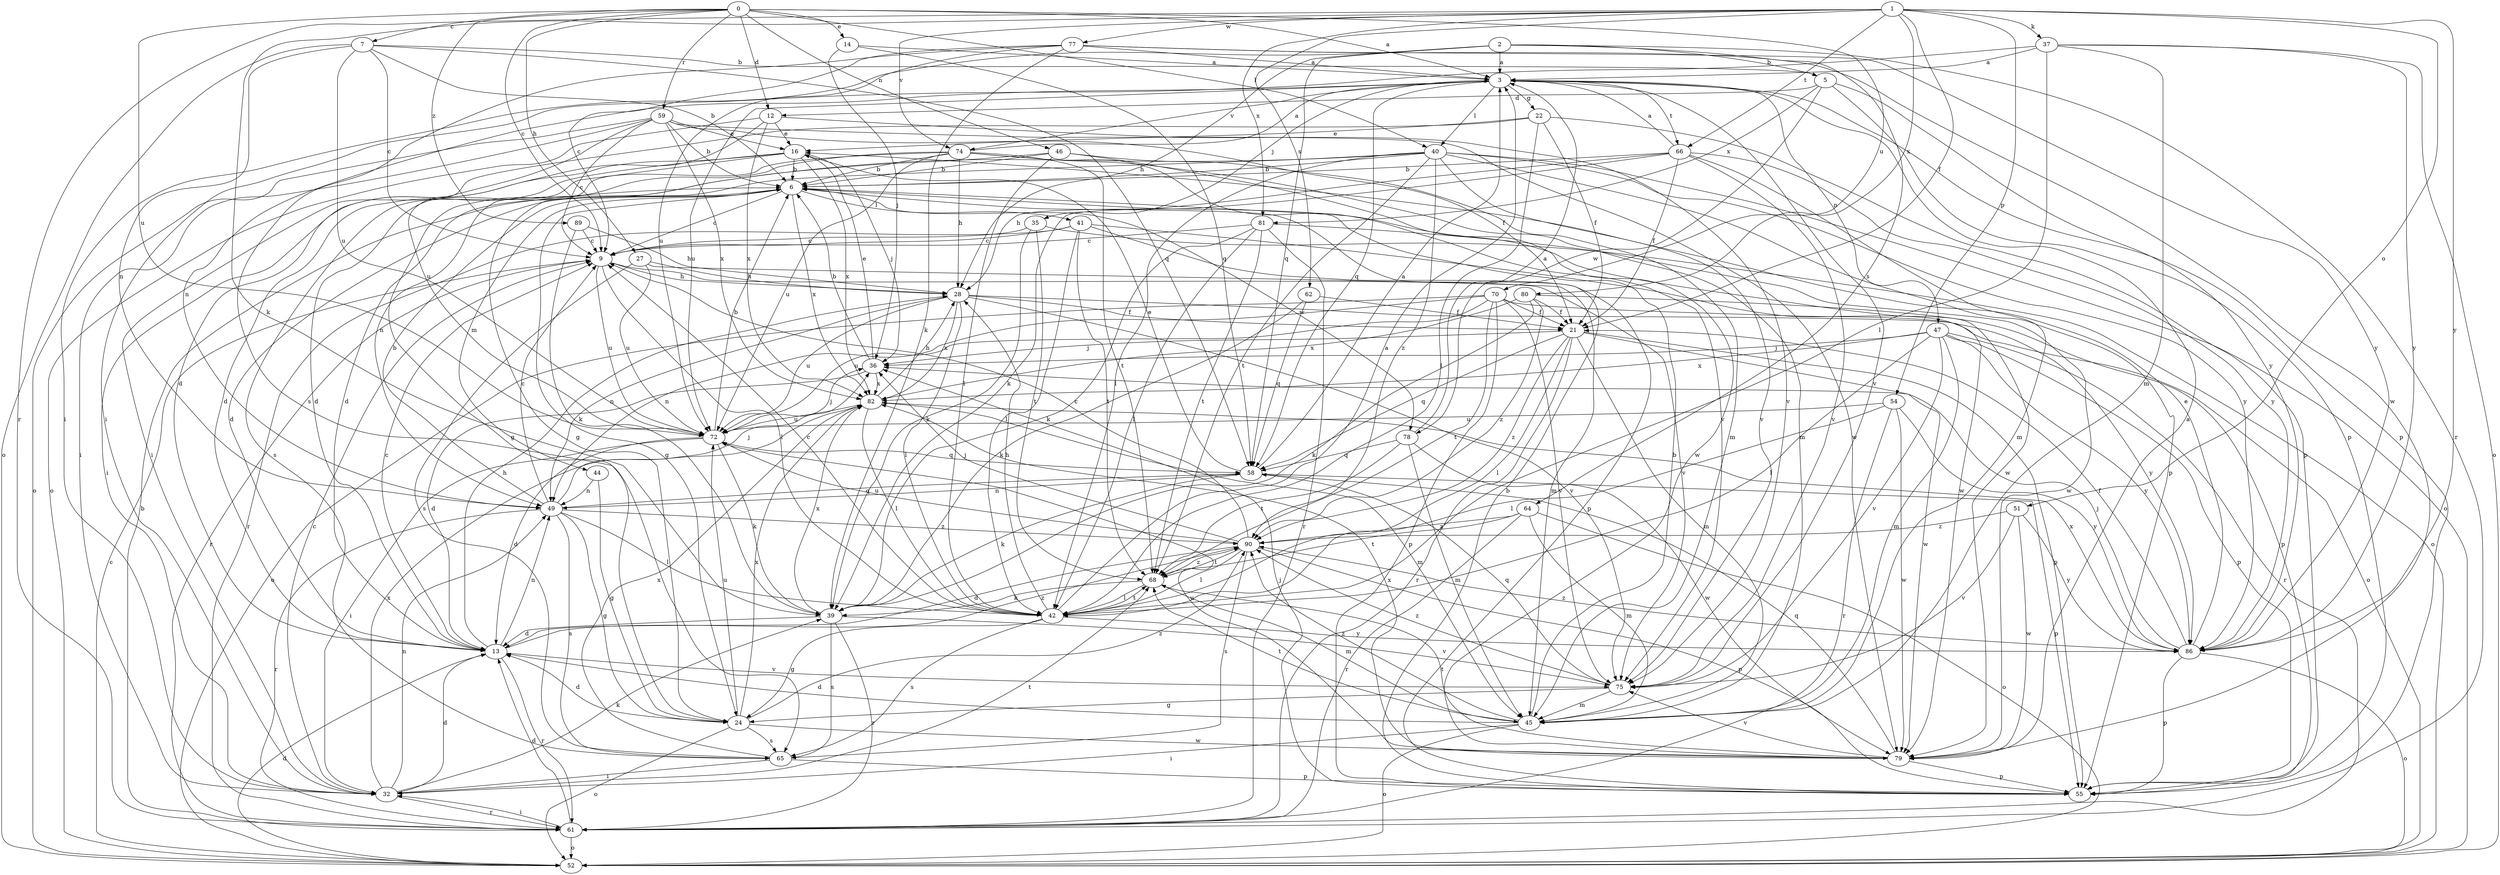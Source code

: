 strict digraph  {
0;
1;
2;
3;
5;
6;
7;
9;
12;
13;
14;
16;
21;
22;
24;
27;
28;
32;
35;
36;
37;
39;
40;
41;
42;
44;
45;
46;
47;
49;
51;
52;
54;
55;
58;
59;
61;
62;
64;
65;
66;
68;
70;
72;
74;
75;
77;
78;
79;
80;
81;
82;
86;
89;
90;
0 -> 3  [label=a];
0 -> 7  [label=c];
0 -> 9  [label=c];
0 -> 12  [label=d];
0 -> 14  [label=e];
0 -> 27  [label=h];
0 -> 40  [label=l];
0 -> 46  [label=n];
0 -> 59  [label=r];
0 -> 70  [label=u];
0 -> 72  [label=u];
0 -> 89  [label=z];
1 -> 21  [label=f];
1 -> 37  [label=k];
1 -> 39  [label=k];
1 -> 51  [label=o];
1 -> 54  [label=p];
1 -> 61  [label=r];
1 -> 62  [label=s];
1 -> 66  [label=t];
1 -> 74  [label=v];
1 -> 77  [label=w];
1 -> 80  [label=x];
1 -> 81  [label=x];
1 -> 86  [label=y];
2 -> 3  [label=a];
2 -> 5  [label=b];
2 -> 28  [label=h];
2 -> 32  [label=i];
2 -> 58  [label=q];
2 -> 61  [label=r];
2 -> 64  [label=s];
3 -> 22  [label=g];
3 -> 35  [label=j];
3 -> 40  [label=l];
3 -> 47  [label=n];
3 -> 49  [label=n];
3 -> 55  [label=p];
3 -> 58  [label=q];
3 -> 66  [label=t];
3 -> 72  [label=u];
3 -> 74  [label=v];
3 -> 75  [label=v];
5 -> 12  [label=d];
5 -> 55  [label=p];
5 -> 78  [label=w];
5 -> 81  [label=x];
5 -> 86  [label=y];
6 -> 9  [label=c];
6 -> 13  [label=d];
6 -> 24  [label=g];
6 -> 41  [label=l];
6 -> 44  [label=m];
6 -> 78  [label=w];
6 -> 79  [label=w];
6 -> 82  [label=x];
7 -> 5  [label=b];
7 -> 6  [label=b];
7 -> 9  [label=c];
7 -> 49  [label=n];
7 -> 52  [label=o];
7 -> 58  [label=q];
7 -> 72  [label=u];
9 -> 28  [label=h];
9 -> 42  [label=l];
9 -> 61  [label=r];
9 -> 72  [label=u];
9 -> 75  [label=v];
12 -> 13  [label=d];
12 -> 16  [label=e];
12 -> 52  [label=o];
12 -> 75  [label=v];
12 -> 82  [label=x];
13 -> 9  [label=c];
13 -> 28  [label=h];
13 -> 49  [label=n];
13 -> 61  [label=r];
13 -> 75  [label=v];
13 -> 90  [label=z];
14 -> 3  [label=a];
14 -> 36  [label=j];
14 -> 58  [label=q];
16 -> 6  [label=b];
16 -> 13  [label=d];
16 -> 32  [label=i];
16 -> 36  [label=j];
16 -> 65  [label=s];
16 -> 82  [label=x];
21 -> 36  [label=j];
21 -> 42  [label=l];
21 -> 45  [label=m];
21 -> 55  [label=p];
21 -> 58  [label=q];
21 -> 61  [label=r];
21 -> 79  [label=w];
21 -> 90  [label=z];
22 -> 16  [label=e];
22 -> 21  [label=f];
22 -> 32  [label=i];
22 -> 42  [label=l];
22 -> 55  [label=p];
24 -> 13  [label=d];
24 -> 52  [label=o];
24 -> 65  [label=s];
24 -> 72  [label=u];
24 -> 79  [label=w];
24 -> 82  [label=x];
24 -> 90  [label=z];
27 -> 28  [label=h];
27 -> 45  [label=m];
27 -> 65  [label=s];
27 -> 72  [label=u];
28 -> 21  [label=f];
28 -> 42  [label=l];
28 -> 49  [label=n];
28 -> 52  [label=o];
28 -> 72  [label=u];
28 -> 75  [label=v];
28 -> 82  [label=x];
32 -> 9  [label=c];
32 -> 13  [label=d];
32 -> 39  [label=k];
32 -> 49  [label=n];
32 -> 61  [label=r];
32 -> 68  [label=t];
32 -> 82  [label=x];
35 -> 9  [label=c];
35 -> 39  [label=k];
35 -> 52  [label=o];
35 -> 68  [label=t];
36 -> 6  [label=b];
36 -> 13  [label=d];
36 -> 16  [label=e];
36 -> 82  [label=x];
37 -> 3  [label=a];
37 -> 32  [label=i];
37 -> 42  [label=l];
37 -> 45  [label=m];
37 -> 52  [label=o];
37 -> 86  [label=y];
39 -> 13  [label=d];
39 -> 61  [label=r];
39 -> 65  [label=s];
39 -> 75  [label=v];
39 -> 82  [label=x];
40 -> 6  [label=b];
40 -> 13  [label=d];
40 -> 24  [label=g];
40 -> 42  [label=l];
40 -> 52  [label=o];
40 -> 55  [label=p];
40 -> 68  [label=t];
40 -> 75  [label=v];
40 -> 86  [label=y];
40 -> 90  [label=z];
41 -> 9  [label=c];
41 -> 42  [label=l];
41 -> 55  [label=p];
41 -> 61  [label=r];
41 -> 68  [label=t];
41 -> 79  [label=w];
42 -> 3  [label=a];
42 -> 9  [label=c];
42 -> 24  [label=g];
42 -> 28  [label=h];
42 -> 65  [label=s];
42 -> 68  [label=t];
42 -> 86  [label=y];
44 -> 24  [label=g];
44 -> 49  [label=n];
45 -> 6  [label=b];
45 -> 13  [label=d];
45 -> 32  [label=i];
45 -> 52  [label=o];
45 -> 68  [label=t];
45 -> 90  [label=z];
46 -> 6  [label=b];
46 -> 42  [label=l];
46 -> 45  [label=m];
46 -> 49  [label=n];
46 -> 79  [label=w];
47 -> 36  [label=j];
47 -> 42  [label=l];
47 -> 45  [label=m];
47 -> 55  [label=p];
47 -> 61  [label=r];
47 -> 75  [label=v];
47 -> 82  [label=x];
47 -> 86  [label=y];
49 -> 6  [label=b];
49 -> 9  [label=c];
49 -> 24  [label=g];
49 -> 36  [label=j];
49 -> 42  [label=l];
49 -> 58  [label=q];
49 -> 61  [label=r];
49 -> 65  [label=s];
49 -> 90  [label=z];
51 -> 75  [label=v];
51 -> 79  [label=w];
51 -> 86  [label=y];
51 -> 90  [label=z];
52 -> 9  [label=c];
52 -> 13  [label=d];
54 -> 42  [label=l];
54 -> 61  [label=r];
54 -> 72  [label=u];
54 -> 79  [label=w];
54 -> 86  [label=y];
55 -> 6  [label=b];
55 -> 36  [label=j];
58 -> 3  [label=a];
58 -> 16  [label=e];
58 -> 39  [label=k];
58 -> 49  [label=n];
58 -> 55  [label=p];
59 -> 6  [label=b];
59 -> 9  [label=c];
59 -> 16  [label=e];
59 -> 21  [label=f];
59 -> 32  [label=i];
59 -> 52  [label=o];
59 -> 72  [label=u];
59 -> 79  [label=w];
59 -> 82  [label=x];
61 -> 6  [label=b];
61 -> 13  [label=d];
61 -> 32  [label=i];
61 -> 52  [label=o];
62 -> 21  [label=f];
62 -> 39  [label=k];
62 -> 58  [label=q];
64 -> 45  [label=m];
64 -> 52  [label=o];
64 -> 61  [label=r];
64 -> 68  [label=t];
64 -> 90  [label=z];
65 -> 32  [label=i];
65 -> 55  [label=p];
65 -> 82  [label=x];
66 -> 3  [label=a];
66 -> 6  [label=b];
66 -> 21  [label=f];
66 -> 28  [label=h];
66 -> 39  [label=k];
66 -> 45  [label=m];
66 -> 75  [label=v];
66 -> 86  [label=y];
68 -> 39  [label=k];
68 -> 42  [label=l];
68 -> 45  [label=m];
68 -> 90  [label=z];
70 -> 21  [label=f];
70 -> 49  [label=n];
70 -> 52  [label=o];
70 -> 55  [label=p];
70 -> 68  [label=t];
70 -> 72  [label=u];
70 -> 75  [label=v];
70 -> 86  [label=y];
72 -> 6  [label=b];
72 -> 13  [label=d];
72 -> 32  [label=i];
72 -> 36  [label=j];
72 -> 39  [label=k];
72 -> 58  [label=q];
74 -> 3  [label=a];
74 -> 6  [label=b];
74 -> 13  [label=d];
74 -> 24  [label=g];
74 -> 28  [label=h];
74 -> 45  [label=m];
74 -> 68  [label=t];
74 -> 72  [label=u];
74 -> 75  [label=v];
75 -> 24  [label=g];
75 -> 45  [label=m];
75 -> 58  [label=q];
75 -> 90  [label=z];
77 -> 3  [label=a];
77 -> 9  [label=c];
77 -> 39  [label=k];
77 -> 65  [label=s];
77 -> 72  [label=u];
77 -> 79  [label=w];
77 -> 86  [label=y];
78 -> 3  [label=a];
78 -> 45  [label=m];
78 -> 58  [label=q];
78 -> 68  [label=t];
78 -> 79  [label=w];
79 -> 3  [label=a];
79 -> 55  [label=p];
79 -> 58  [label=q];
79 -> 68  [label=t];
79 -> 72  [label=u];
79 -> 75  [label=v];
79 -> 82  [label=x];
80 -> 21  [label=f];
80 -> 39  [label=k];
80 -> 55  [label=p];
80 -> 82  [label=x];
80 -> 90  [label=z];
81 -> 9  [label=c];
81 -> 39  [label=k];
81 -> 42  [label=l];
81 -> 61  [label=r];
81 -> 68  [label=t];
81 -> 79  [label=w];
82 -> 28  [label=h];
82 -> 42  [label=l];
82 -> 45  [label=m];
82 -> 72  [label=u];
86 -> 16  [label=e];
86 -> 21  [label=f];
86 -> 36  [label=j];
86 -> 52  [label=o];
86 -> 55  [label=p];
86 -> 82  [label=x];
86 -> 90  [label=z];
89 -> 9  [label=c];
89 -> 28  [label=h];
89 -> 39  [label=k];
90 -> 9  [label=c];
90 -> 13  [label=d];
90 -> 36  [label=j];
90 -> 42  [label=l];
90 -> 55  [label=p];
90 -> 65  [label=s];
90 -> 68  [label=t];
90 -> 72  [label=u];
}

